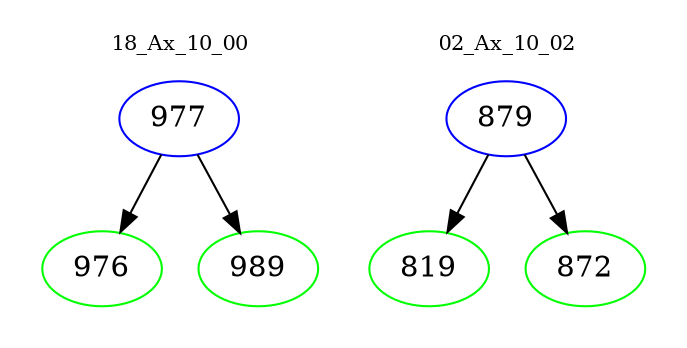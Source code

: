 digraph{
subgraph cluster_0 {
color = white
label = "18_Ax_10_00";
fontsize=10;
T0_977 [label="977", color="blue"]
T0_977 -> T0_976 [color="black"]
T0_976 [label="976", color="green"]
T0_977 -> T0_989 [color="black"]
T0_989 [label="989", color="green"]
}
subgraph cluster_1 {
color = white
label = "02_Ax_10_02";
fontsize=10;
T1_879 [label="879", color="blue"]
T1_879 -> T1_819 [color="black"]
T1_819 [label="819", color="green"]
T1_879 -> T1_872 [color="black"]
T1_872 [label="872", color="green"]
}
}
